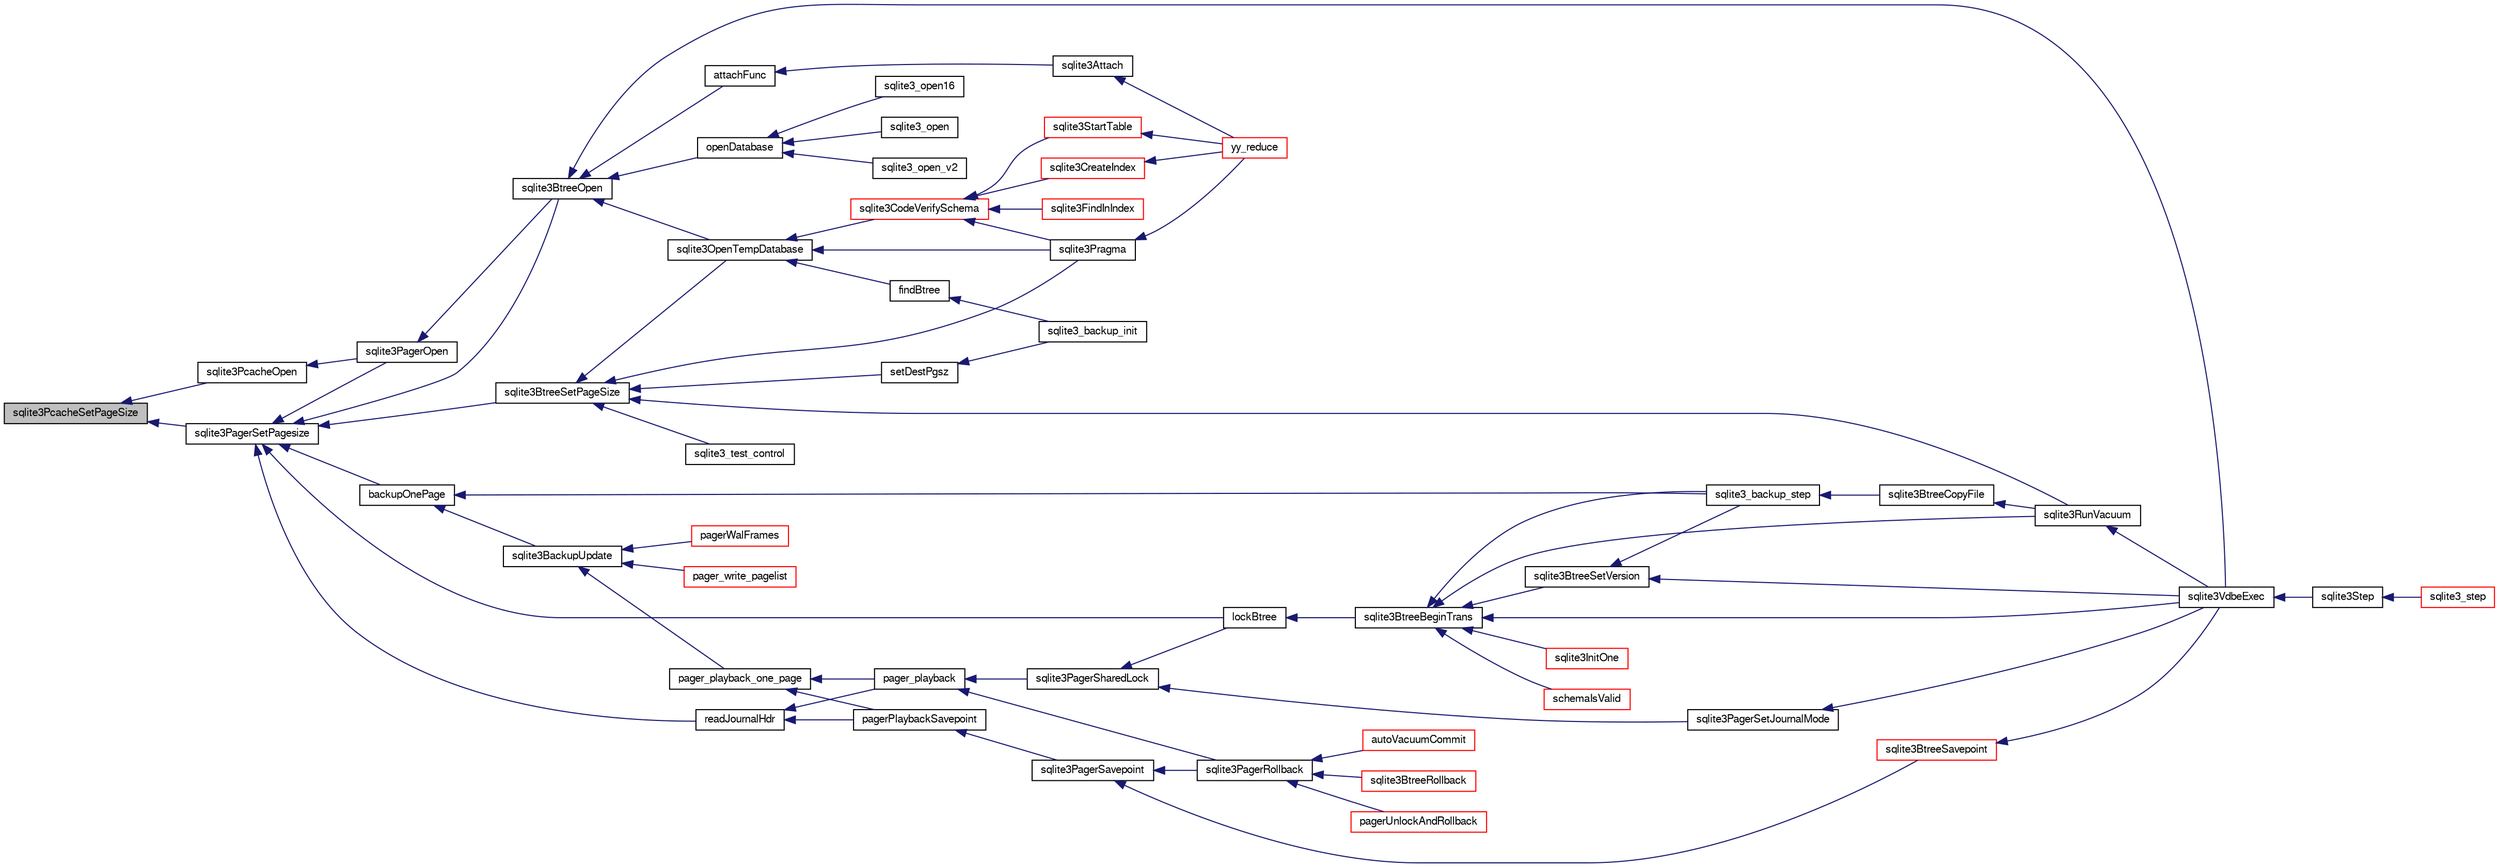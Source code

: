 digraph "sqlite3PcacheSetPageSize"
{
  edge [fontname="FreeSans",fontsize="10",labelfontname="FreeSans",labelfontsize="10"];
  node [fontname="FreeSans",fontsize="10",shape=record];
  rankdir="LR";
  Node659436 [label="sqlite3PcacheSetPageSize",height=0.2,width=0.4,color="black", fillcolor="grey75", style="filled", fontcolor="black"];
  Node659436 -> Node659437 [dir="back",color="midnightblue",fontsize="10",style="solid",fontname="FreeSans"];
  Node659437 [label="sqlite3PcacheOpen",height=0.2,width=0.4,color="black", fillcolor="white", style="filled",URL="$sqlite3_8c.html#ac00b78fcdee2f240e2f1ca2a3d063b24"];
  Node659437 -> Node659438 [dir="back",color="midnightblue",fontsize="10",style="solid",fontname="FreeSans"];
  Node659438 [label="sqlite3PagerOpen",height=0.2,width=0.4,color="black", fillcolor="white", style="filled",URL="$sqlite3_8c.html#a5b4a74e8a1754922c482b7af19b30611"];
  Node659438 -> Node659439 [dir="back",color="midnightblue",fontsize="10",style="solid",fontname="FreeSans"];
  Node659439 [label="sqlite3BtreeOpen",height=0.2,width=0.4,color="black", fillcolor="white", style="filled",URL="$sqlite3_8c.html#a13dcb44dc34af6ce9d38de9c5aa975f9"];
  Node659439 -> Node659440 [dir="back",color="midnightblue",fontsize="10",style="solid",fontname="FreeSans"];
  Node659440 [label="sqlite3VdbeExec",height=0.2,width=0.4,color="black", fillcolor="white", style="filled",URL="$sqlite3_8c.html#a8ce40a614bdc56719c4d642b1e4dfb21"];
  Node659440 -> Node659441 [dir="back",color="midnightblue",fontsize="10",style="solid",fontname="FreeSans"];
  Node659441 [label="sqlite3Step",height=0.2,width=0.4,color="black", fillcolor="white", style="filled",URL="$sqlite3_8c.html#a3f2872e873e2758a4beedad1d5113554"];
  Node659441 -> Node659442 [dir="back",color="midnightblue",fontsize="10",style="solid",fontname="FreeSans"];
  Node659442 [label="sqlite3_step",height=0.2,width=0.4,color="red", fillcolor="white", style="filled",URL="$sqlite3_8h.html#ac1e491ce36b7471eb28387f7d3c74334"];
  Node659439 -> Node659468 [dir="back",color="midnightblue",fontsize="10",style="solid",fontname="FreeSans"];
  Node659468 [label="attachFunc",height=0.2,width=0.4,color="black", fillcolor="white", style="filled",URL="$sqlite3_8c.html#a69cb751a7da501b9a0aa37e0d7c3eaf7"];
  Node659468 -> Node659469 [dir="back",color="midnightblue",fontsize="10",style="solid",fontname="FreeSans"];
  Node659469 [label="sqlite3Attach",height=0.2,width=0.4,color="black", fillcolor="white", style="filled",URL="$sqlite3_8c.html#ae0907fe0b43cc1b4c7e6a16213e8546f"];
  Node659469 -> Node659470 [dir="back",color="midnightblue",fontsize="10",style="solid",fontname="FreeSans"];
  Node659470 [label="yy_reduce",height=0.2,width=0.4,color="red", fillcolor="white", style="filled",URL="$sqlite3_8c.html#a7c419a9b25711c666a9a2449ef377f14"];
  Node659439 -> Node659701 [dir="back",color="midnightblue",fontsize="10",style="solid",fontname="FreeSans"];
  Node659701 [label="sqlite3OpenTempDatabase",height=0.2,width=0.4,color="black", fillcolor="white", style="filled",URL="$sqlite3_8c.html#aaf3088380b731428b72d3b5777f93755"];
  Node659701 -> Node659645 [dir="back",color="midnightblue",fontsize="10",style="solid",fontname="FreeSans"];
  Node659645 [label="findBtree",height=0.2,width=0.4,color="black", fillcolor="white", style="filled",URL="$sqlite3_8c.html#ab4ee5743b77efd7f8832bf0b9315f973"];
  Node659645 -> Node659646 [dir="back",color="midnightblue",fontsize="10",style="solid",fontname="FreeSans"];
  Node659646 [label="sqlite3_backup_init",height=0.2,width=0.4,color="black", fillcolor="white", style="filled",URL="$sqlite3_8h.html#a9c9aa9e8edeb9910d93148a6621c1097"];
  Node659701 -> Node659702 [dir="back",color="midnightblue",fontsize="10",style="solid",fontname="FreeSans"];
  Node659702 [label="sqlite3CodeVerifySchema",height=0.2,width=0.4,color="red", fillcolor="white", style="filled",URL="$sqlite3_8c.html#ad9d8708d96f8416ec59ebf41c57000f9"];
  Node659702 -> Node659521 [dir="back",color="midnightblue",fontsize="10",style="solid",fontname="FreeSans"];
  Node659521 [label="sqlite3FindInIndex",height=0.2,width=0.4,color="red", fillcolor="white", style="filled",URL="$sqlite3_8c.html#af7d8c56ab0231f44bb5f87b3fafeffb2"];
  Node659702 -> Node659562 [dir="back",color="midnightblue",fontsize="10",style="solid",fontname="FreeSans"];
  Node659562 [label="sqlite3StartTable",height=0.2,width=0.4,color="red", fillcolor="white", style="filled",URL="$sqlite3_8c.html#af49b4395f39d9078a0dda2484c183012"];
  Node659562 -> Node659470 [dir="back",color="midnightblue",fontsize="10",style="solid",fontname="FreeSans"];
  Node659702 -> Node659479 [dir="back",color="midnightblue",fontsize="10",style="solid",fontname="FreeSans"];
  Node659479 [label="sqlite3CreateIndex",height=0.2,width=0.4,color="red", fillcolor="white", style="filled",URL="$sqlite3_8c.html#a8dbe5e590ab6c58a8c45f34f7c81e825"];
  Node659479 -> Node659470 [dir="back",color="midnightblue",fontsize="10",style="solid",fontname="FreeSans"];
  Node659702 -> Node659518 [dir="back",color="midnightblue",fontsize="10",style="solid",fontname="FreeSans"];
  Node659518 [label="sqlite3Pragma",height=0.2,width=0.4,color="black", fillcolor="white", style="filled",URL="$sqlite3_8c.html#a111391370f58f8e6a6eca51fd34d62ed"];
  Node659518 -> Node659470 [dir="back",color="midnightblue",fontsize="10",style="solid",fontname="FreeSans"];
  Node659701 -> Node659518 [dir="back",color="midnightblue",fontsize="10",style="solid",fontname="FreeSans"];
  Node659439 -> Node659675 [dir="back",color="midnightblue",fontsize="10",style="solid",fontname="FreeSans"];
  Node659675 [label="openDatabase",height=0.2,width=0.4,color="black", fillcolor="white", style="filled",URL="$sqlite3_8c.html#a6a9c3bc3a64234e863413f41db473758"];
  Node659675 -> Node659676 [dir="back",color="midnightblue",fontsize="10",style="solid",fontname="FreeSans"];
  Node659676 [label="sqlite3_open",height=0.2,width=0.4,color="black", fillcolor="white", style="filled",URL="$sqlite3_8h.html#a97ba966ed1acc38409786258268f5f71"];
  Node659675 -> Node659677 [dir="back",color="midnightblue",fontsize="10",style="solid",fontname="FreeSans"];
  Node659677 [label="sqlite3_open_v2",height=0.2,width=0.4,color="black", fillcolor="white", style="filled",URL="$sqlite3_8h.html#a140fe275b6975dc867cea50a65a217c4"];
  Node659675 -> Node659678 [dir="back",color="midnightblue",fontsize="10",style="solid",fontname="FreeSans"];
  Node659678 [label="sqlite3_open16",height=0.2,width=0.4,color="black", fillcolor="white", style="filled",URL="$sqlite3_8h.html#adbc401bb96713f32e553db32f6f3ca33"];
  Node659436 -> Node659706 [dir="back",color="midnightblue",fontsize="10",style="solid",fontname="FreeSans"];
  Node659706 [label="sqlite3PagerSetPagesize",height=0.2,width=0.4,color="black", fillcolor="white", style="filled",URL="$sqlite3_8c.html#ab668348d5dcc0382c247c74b6358f16e"];
  Node659706 -> Node659707 [dir="back",color="midnightblue",fontsize="10",style="solid",fontname="FreeSans"];
  Node659707 [label="readJournalHdr",height=0.2,width=0.4,color="black", fillcolor="white", style="filled",URL="$sqlite3_8c.html#a4367a6db0dfbaacd476aeecccc99904b"];
  Node659707 -> Node659708 [dir="back",color="midnightblue",fontsize="10",style="solid",fontname="FreeSans"];
  Node659708 [label="pager_playback",height=0.2,width=0.4,color="black", fillcolor="white", style="filled",URL="$sqlite3_8c.html#a9d9a750a9fc76eb4b668c8a16b164a65"];
  Node659708 -> Node659709 [dir="back",color="midnightblue",fontsize="10",style="solid",fontname="FreeSans"];
  Node659709 [label="sqlite3PagerSharedLock",height=0.2,width=0.4,color="black", fillcolor="white", style="filled",URL="$sqlite3_8c.html#a58c197b629fb6eaacf96c7add57c70df"];
  Node659709 -> Node659710 [dir="back",color="midnightblue",fontsize="10",style="solid",fontname="FreeSans"];
  Node659710 [label="sqlite3PagerSetJournalMode",height=0.2,width=0.4,color="black", fillcolor="white", style="filled",URL="$sqlite3_8c.html#afb929a0a4553cda84de16180ddbd09f7"];
  Node659710 -> Node659440 [dir="back",color="midnightblue",fontsize="10",style="solid",fontname="FreeSans"];
  Node659709 -> Node659711 [dir="back",color="midnightblue",fontsize="10",style="solid",fontname="FreeSans"];
  Node659711 [label="lockBtree",height=0.2,width=0.4,color="black", fillcolor="white", style="filled",URL="$sqlite3_8c.html#a5b808194d3178be15705a420265cee9d"];
  Node659711 -> Node659712 [dir="back",color="midnightblue",fontsize="10",style="solid",fontname="FreeSans"];
  Node659712 [label="sqlite3BtreeBeginTrans",height=0.2,width=0.4,color="black", fillcolor="white", style="filled",URL="$sqlite3_8c.html#a52d6706df15c67c22aa7d0e290c16bf5"];
  Node659712 -> Node659713 [dir="back",color="midnightblue",fontsize="10",style="solid",fontname="FreeSans"];
  Node659713 [label="sqlite3BtreeSetVersion",height=0.2,width=0.4,color="black", fillcolor="white", style="filled",URL="$sqlite3_8c.html#a2db3061b5c557699a47415ca0342ba01"];
  Node659713 -> Node659653 [dir="back",color="midnightblue",fontsize="10",style="solid",fontname="FreeSans"];
  Node659653 [label="sqlite3_backup_step",height=0.2,width=0.4,color="black", fillcolor="white", style="filled",URL="$sqlite3_8h.html#a1699b75e98d082eebc465a9e64c35269"];
  Node659653 -> Node659654 [dir="back",color="midnightblue",fontsize="10",style="solid",fontname="FreeSans"];
  Node659654 [label="sqlite3BtreeCopyFile",height=0.2,width=0.4,color="black", fillcolor="white", style="filled",URL="$sqlite3_8c.html#a4d9e19a79f0d5c1dfcef0bd137ae83f9"];
  Node659654 -> Node659626 [dir="back",color="midnightblue",fontsize="10",style="solid",fontname="FreeSans"];
  Node659626 [label="sqlite3RunVacuum",height=0.2,width=0.4,color="black", fillcolor="white", style="filled",URL="$sqlite3_8c.html#a5e83ddc7b3e7e8e79ad5d1fc92de1d2f"];
  Node659626 -> Node659440 [dir="back",color="midnightblue",fontsize="10",style="solid",fontname="FreeSans"];
  Node659713 -> Node659440 [dir="back",color="midnightblue",fontsize="10",style="solid",fontname="FreeSans"];
  Node659712 -> Node659653 [dir="back",color="midnightblue",fontsize="10",style="solid",fontname="FreeSans"];
  Node659712 -> Node659440 [dir="back",color="midnightblue",fontsize="10",style="solid",fontname="FreeSans"];
  Node659712 -> Node659466 [dir="back",color="midnightblue",fontsize="10",style="solid",fontname="FreeSans"];
  Node659466 [label="sqlite3InitOne",height=0.2,width=0.4,color="red", fillcolor="white", style="filled",URL="$sqlite3_8c.html#ac4318b25df65269906b0379251fe9b85"];
  Node659712 -> Node659651 [dir="back",color="midnightblue",fontsize="10",style="solid",fontname="FreeSans"];
  Node659651 [label="schemaIsValid",height=0.2,width=0.4,color="red", fillcolor="white", style="filled",URL="$sqlite3_8c.html#a7c466fe28e7ca6f46b8bf72c46d9738d"];
  Node659712 -> Node659626 [dir="back",color="midnightblue",fontsize="10",style="solid",fontname="FreeSans"];
  Node659708 -> Node659714 [dir="back",color="midnightblue",fontsize="10",style="solid",fontname="FreeSans"];
  Node659714 [label="sqlite3PagerRollback",height=0.2,width=0.4,color="black", fillcolor="white", style="filled",URL="$sqlite3_8c.html#afdd2ecbb97b7a716892ff6bd10c7dfd0"];
  Node659714 -> Node659715 [dir="back",color="midnightblue",fontsize="10",style="solid",fontname="FreeSans"];
  Node659715 [label="pagerUnlockAndRollback",height=0.2,width=0.4,color="red", fillcolor="white", style="filled",URL="$sqlite3_8c.html#a02d96b7bf62c3b13ba905d168914518c"];
  Node659714 -> Node659762 [dir="back",color="midnightblue",fontsize="10",style="solid",fontname="FreeSans"];
  Node659762 [label="autoVacuumCommit",height=0.2,width=0.4,color="red", fillcolor="white", style="filled",URL="$sqlite3_8c.html#a809d22c6311135ae3048adf41febaef0"];
  Node659714 -> Node659768 [dir="back",color="midnightblue",fontsize="10",style="solid",fontname="FreeSans"];
  Node659768 [label="sqlite3BtreeRollback",height=0.2,width=0.4,color="red", fillcolor="white", style="filled",URL="$sqlite3_8c.html#a317473acdafdd688385c8954f09de186"];
  Node659707 -> Node659725 [dir="back",color="midnightblue",fontsize="10",style="solid",fontname="FreeSans"];
  Node659725 [label="pagerPlaybackSavepoint",height=0.2,width=0.4,color="black", fillcolor="white", style="filled",URL="$sqlite3_8c.html#aedf76c3b6661c4244cc3e2c5464fd12e"];
  Node659725 -> Node659726 [dir="back",color="midnightblue",fontsize="10",style="solid",fontname="FreeSans"];
  Node659726 [label="sqlite3PagerSavepoint",height=0.2,width=0.4,color="black", fillcolor="white", style="filled",URL="$sqlite3_8c.html#a8b5f1920b6a8b564a47e243868f2c8d4"];
  Node659726 -> Node659714 [dir="back",color="midnightblue",fontsize="10",style="solid",fontname="FreeSans"];
  Node659726 -> Node659727 [dir="back",color="midnightblue",fontsize="10",style="solid",fontname="FreeSans"];
  Node659727 [label="sqlite3BtreeSavepoint",height=0.2,width=0.4,color="red", fillcolor="white", style="filled",URL="$sqlite3_8c.html#a4580edf7e5192abf64317a3931972115"];
  Node659727 -> Node659440 [dir="back",color="midnightblue",fontsize="10",style="solid",fontname="FreeSans"];
  Node659706 -> Node659438 [dir="back",color="midnightblue",fontsize="10",style="solid",fontname="FreeSans"];
  Node659706 -> Node659439 [dir="back",color="midnightblue",fontsize="10",style="solid",fontname="FreeSans"];
  Node659706 -> Node659826 [dir="back",color="midnightblue",fontsize="10",style="solid",fontname="FreeSans"];
  Node659826 [label="sqlite3BtreeSetPageSize",height=0.2,width=0.4,color="black", fillcolor="white", style="filled",URL="$sqlite3_8c.html#ad9c65e8377c831a80e0ac1f108c43f3e"];
  Node659826 -> Node659827 [dir="back",color="midnightblue",fontsize="10",style="solid",fontname="FreeSans"];
  Node659827 [label="setDestPgsz",height=0.2,width=0.4,color="black", fillcolor="white", style="filled",URL="$sqlite3_8c.html#acd3459ec2257f990aaea330d998fe0a6"];
  Node659827 -> Node659646 [dir="back",color="midnightblue",fontsize="10",style="solid",fontname="FreeSans"];
  Node659826 -> Node659701 [dir="back",color="midnightblue",fontsize="10",style="solid",fontname="FreeSans"];
  Node659826 -> Node659518 [dir="back",color="midnightblue",fontsize="10",style="solid",fontname="FreeSans"];
  Node659826 -> Node659626 [dir="back",color="midnightblue",fontsize="10",style="solid",fontname="FreeSans"];
  Node659826 -> Node659828 [dir="back",color="midnightblue",fontsize="10",style="solid",fontname="FreeSans"];
  Node659828 [label="sqlite3_test_control",height=0.2,width=0.4,color="black", fillcolor="white", style="filled",URL="$sqlite3_8h.html#a3d90fdf0f259711a4e3822e12cd86106"];
  Node659706 -> Node659711 [dir="back",color="midnightblue",fontsize="10",style="solid",fontname="FreeSans"];
  Node659706 -> Node659806 [dir="back",color="midnightblue",fontsize="10",style="solid",fontname="FreeSans"];
  Node659806 [label="backupOnePage",height=0.2,width=0.4,color="black", fillcolor="white", style="filled",URL="$sqlite3_8c.html#a7efb6a8380d746b14e73db99ad3428a2"];
  Node659806 -> Node659653 [dir="back",color="midnightblue",fontsize="10",style="solid",fontname="FreeSans"];
  Node659806 -> Node659807 [dir="back",color="midnightblue",fontsize="10",style="solid",fontname="FreeSans"];
  Node659807 [label="sqlite3BackupUpdate",height=0.2,width=0.4,color="black", fillcolor="white", style="filled",URL="$sqlite3_8c.html#a928fd0b03c8d689beb3b81d73e9c713c"];
  Node659807 -> Node659724 [dir="back",color="midnightblue",fontsize="10",style="solid",fontname="FreeSans"];
  Node659724 [label="pager_playback_one_page",height=0.2,width=0.4,color="black", fillcolor="white", style="filled",URL="$sqlite3_8c.html#adfca1dee9939482792fe2b4ed982d00e"];
  Node659724 -> Node659708 [dir="back",color="midnightblue",fontsize="10",style="solid",fontname="FreeSans"];
  Node659724 -> Node659725 [dir="back",color="midnightblue",fontsize="10",style="solid",fontname="FreeSans"];
  Node659807 -> Node659808 [dir="back",color="midnightblue",fontsize="10",style="solid",fontname="FreeSans"];
  Node659808 [label="pagerWalFrames",height=0.2,width=0.4,color="red", fillcolor="white", style="filled",URL="$sqlite3_8c.html#a1675dba6bfeb50d8aa8a0509103fd004"];
  Node659807 -> Node659810 [dir="back",color="midnightblue",fontsize="10",style="solid",fontname="FreeSans"];
  Node659810 [label="pager_write_pagelist",height=0.2,width=0.4,color="red", fillcolor="white", style="filled",URL="$sqlite3_8c.html#a6287c834edd4d88c1757d45a9d7f7dcc"];
}
